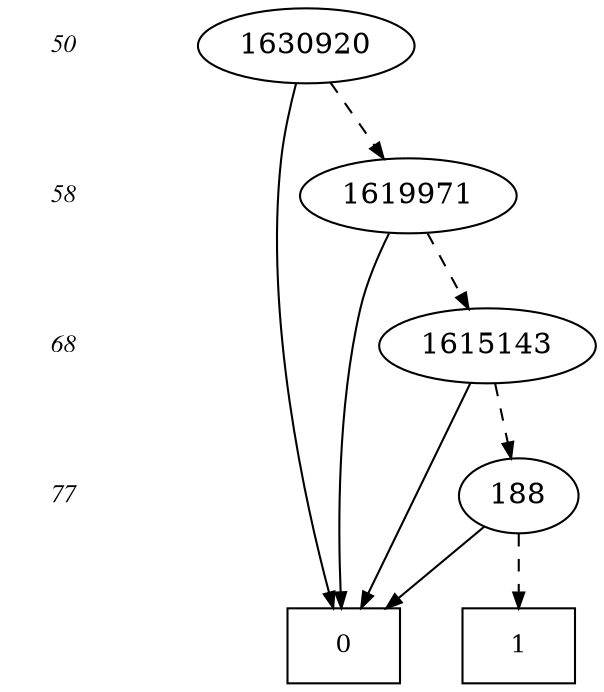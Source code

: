 digraph BDD {
center = true;
{ rank = same; { node [style=invis]; "T" };
 { node [shape=box,fontsize=12]; "0"; }
  { node [shape=box,fontsize=12]; "1"; }
}
{ rank=same; { node [shape=plaintext,fontname="Times Italic",fontsize=12] "50" };"1630920";}
{ rank=same; { node [shape=plaintext,fontname="Times Italic",fontsize=12] "58" };"1619971";}
{ rank=same; { node [shape=plaintext,fontname="Times Italic",fontsize=12] "68" };"1615143";}
{ rank=same; { node [shape=plaintext,fontname="Times Italic",fontsize=12] "77" };"188";}
edge [style = invis]; {"50" -> "58" -> "68" -> "77" -> "T"; }
"188" -> "0" [style=solid,arrowsize=".75"];
"188" -> "1" [style=dashed,arrowsize=".75"];
"1615143" -> "0" [style=solid,arrowsize=".75"];
"1615143" -> "188" [style=dashed,arrowsize=".75"];
"1619971" -> "0" [style=solid,arrowsize=".75"];
"1619971" -> "1615143" [style=dashed,arrowsize=".75"];
"1630920" -> "0" [style=solid,arrowsize=".75"];
"1630920" -> "1619971" [style=dashed,arrowsize=".75"];
}
